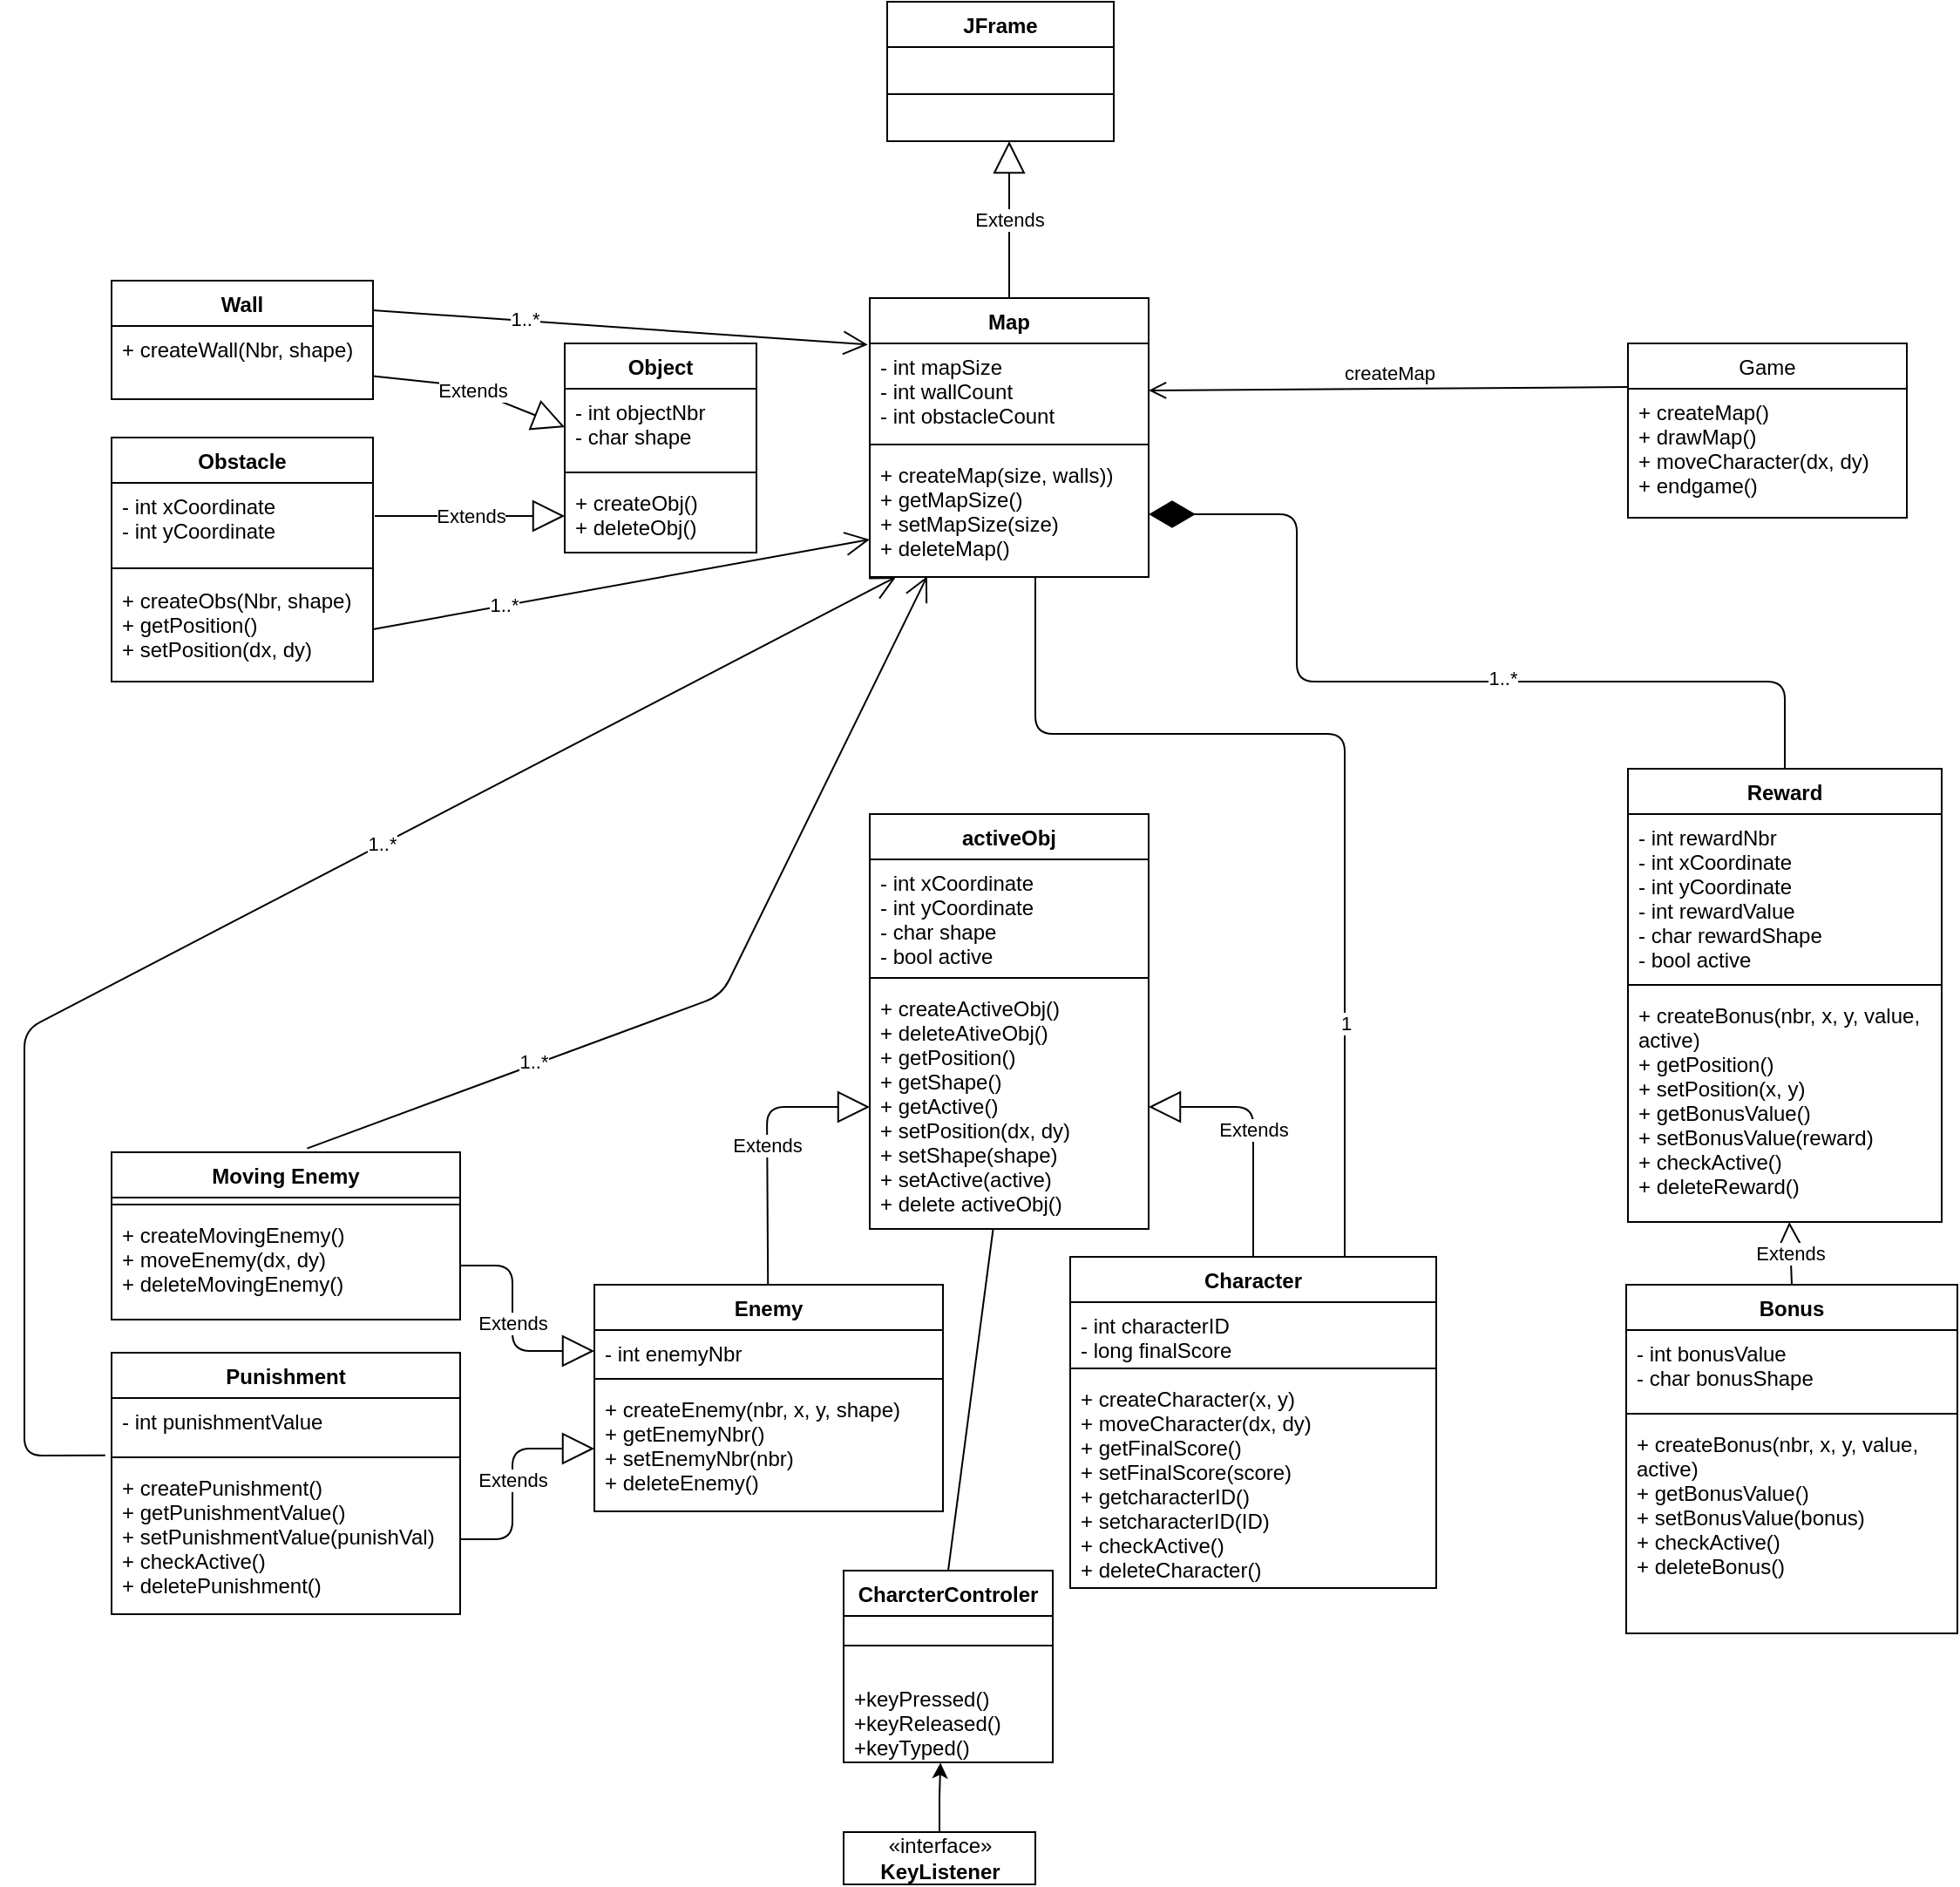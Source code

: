 <mxfile version="14.1.8" type="device" pages="3"><diagram name="Class Diagram" id="e7e014a7-5840-1c2e-5031-d8a46d1fe8dd"><mxGraphModel dx="2257" dy="1706" grid="1" gridSize="10" guides="1" tooltips="1" connect="1" arrows="1" fold="1" page="1" pageScale="1" pageWidth="1169" pageHeight="826" background="#ffffff" math="0" shadow="0"><root><mxCell id="0"/><mxCell id="1" parent="0"/><mxCell id="x0bmQfRMsFDAu_mOCBjh-41" value="Character" style="swimlane;fontStyle=1;align=center;verticalAlign=top;childLayout=stackLayout;horizontal=1;startSize=26;horizontalStack=0;resizeParent=1;resizeParentMax=0;resizeLast=0;collapsible=1;marginBottom=0;" parent="1" vertex="1"><mxGeometry x="560" y="600" width="210" height="190" as="geometry"/></mxCell><mxCell id="x0bmQfRMsFDAu_mOCBjh-42" value="- int characterID&#10;- long finalScore" style="text;strokeColor=none;fillColor=none;align=left;verticalAlign=top;spacingLeft=4;spacingRight=4;overflow=hidden;rotatable=0;points=[[0,0.5],[1,0.5]];portConstraint=eastwest;" parent="x0bmQfRMsFDAu_mOCBjh-41" vertex="1"><mxGeometry y="26" width="210" height="34" as="geometry"/></mxCell><mxCell id="x0bmQfRMsFDAu_mOCBjh-43" value="" style="line;strokeWidth=1;fillColor=none;align=left;verticalAlign=middle;spacingTop=-1;spacingLeft=3;spacingRight=3;rotatable=0;labelPosition=right;points=[];portConstraint=eastwest;" parent="x0bmQfRMsFDAu_mOCBjh-41" vertex="1"><mxGeometry y="60" width="210" height="8" as="geometry"/></mxCell><mxCell id="x0bmQfRMsFDAu_mOCBjh-44" value="+ createCharacter(x, y)&#10;+ moveCharacter(dx, dy)&#10;+ getFinalScore()&#10;+ setFinalScore(score)&#10;+ getcharacterID()&#10;+ setcharacterID(ID)&#10;+ checkActive()&#10;+ deleteCharacter()&#10;" style="text;strokeColor=none;fillColor=none;align=left;verticalAlign=top;spacingLeft=4;spacingRight=4;overflow=hidden;rotatable=0;points=[[0,0.5],[1,0.5]];portConstraint=eastwest;" parent="x0bmQfRMsFDAu_mOCBjh-41" vertex="1"><mxGeometry y="68" width="210" height="122" as="geometry"/></mxCell><mxCell id="x0bmQfRMsFDAu_mOCBjh-49" value="Map" style="swimlane;fontStyle=1;align=center;verticalAlign=top;childLayout=stackLayout;horizontal=1;startSize=26;horizontalStack=0;resizeParent=1;resizeParentMax=0;resizeLast=0;collapsible=1;marginBottom=0;" parent="1" vertex="1"><mxGeometry x="445" y="50" width="160" height="160" as="geometry"/></mxCell><mxCell id="x0bmQfRMsFDAu_mOCBjh-50" value="- int mapSize&#10;- int wallCount&#10;- int obstacleCount" style="text;strokeColor=none;fillColor=none;align=left;verticalAlign=top;spacingLeft=4;spacingRight=4;overflow=hidden;rotatable=0;points=[[0,0.5],[1,0.5]];portConstraint=eastwest;" parent="x0bmQfRMsFDAu_mOCBjh-49" vertex="1"><mxGeometry y="26" width="160" height="54" as="geometry"/></mxCell><mxCell id="x0bmQfRMsFDAu_mOCBjh-51" value="" style="line;strokeWidth=1;fillColor=none;align=left;verticalAlign=middle;spacingTop=-1;spacingLeft=3;spacingRight=3;rotatable=0;labelPosition=right;points=[];portConstraint=eastwest;" parent="x0bmQfRMsFDAu_mOCBjh-49" vertex="1"><mxGeometry y="80" width="160" height="8" as="geometry"/></mxCell><mxCell id="x0bmQfRMsFDAu_mOCBjh-52" value="+ createMap(size, walls))&#10;+ getMapSize()&#10;+ setMapSize(size)&#10;+ deleteMap()" style="text;strokeColor=none;fillColor=none;align=left;verticalAlign=top;spacingLeft=4;spacingRight=4;overflow=hidden;rotatable=0;points=[[0,0.5],[1,0.5]];portConstraint=eastwest;" parent="x0bmQfRMsFDAu_mOCBjh-49" vertex="1"><mxGeometry y="88" width="160" height="72" as="geometry"/></mxCell><mxCell id="x0bmQfRMsFDAu_mOCBjh-53" value="Enemy" style="swimlane;fontStyle=1;align=center;verticalAlign=top;childLayout=stackLayout;horizontal=1;startSize=26;horizontalStack=0;resizeParent=1;resizeParentMax=0;resizeLast=0;collapsible=1;marginBottom=0;" parent="1" vertex="1"><mxGeometry x="287" y="616" width="200" height="130" as="geometry"/></mxCell><mxCell id="x0bmQfRMsFDAu_mOCBjh-54" value="- int enemyNbr" style="text;strokeColor=none;fillColor=none;align=left;verticalAlign=top;spacingLeft=4;spacingRight=4;overflow=hidden;rotatable=0;points=[[0,0.5],[1,0.5]];portConstraint=eastwest;" parent="x0bmQfRMsFDAu_mOCBjh-53" vertex="1"><mxGeometry y="26" width="200" height="24" as="geometry"/></mxCell><mxCell id="x0bmQfRMsFDAu_mOCBjh-55" value="" style="line;strokeWidth=1;fillColor=none;align=left;verticalAlign=middle;spacingTop=-1;spacingLeft=3;spacingRight=3;rotatable=0;labelPosition=right;points=[];portConstraint=eastwest;" parent="x0bmQfRMsFDAu_mOCBjh-53" vertex="1"><mxGeometry y="50" width="200" height="8" as="geometry"/></mxCell><mxCell id="x0bmQfRMsFDAu_mOCBjh-56" value="+ createEnemy(nbr, x, y, shape)&#10;+ getEnemyNbr()&#10;+ setEnemyNbr(nbr)&#10;+ deleteEnemy()" style="text;strokeColor=none;fillColor=none;align=left;verticalAlign=top;spacingLeft=4;spacingRight=4;overflow=hidden;rotatable=0;points=[[0,0.5],[1,0.5]];portConstraint=eastwest;" parent="x0bmQfRMsFDAu_mOCBjh-53" vertex="1"><mxGeometry y="58" width="200" height="72" as="geometry"/></mxCell><mxCell id="x0bmQfRMsFDAu_mOCBjh-61" value="Bonus" style="swimlane;fontStyle=1;align=center;verticalAlign=top;childLayout=stackLayout;horizontal=1;startSize=26;horizontalStack=0;resizeParent=1;resizeParentMax=0;resizeLast=0;collapsible=1;marginBottom=0;" parent="1" vertex="1"><mxGeometry x="879" y="616" width="190" height="200" as="geometry"/></mxCell><mxCell id="x0bmQfRMsFDAu_mOCBjh-62" value="- int bonusValue&#10;- char bonusShape" style="text;strokeColor=none;fillColor=none;align=left;verticalAlign=top;spacingLeft=4;spacingRight=4;overflow=hidden;rotatable=0;points=[[0,0.5],[1,0.5]];portConstraint=eastwest;" parent="x0bmQfRMsFDAu_mOCBjh-61" vertex="1"><mxGeometry y="26" width="190" height="44" as="geometry"/></mxCell><mxCell id="x0bmQfRMsFDAu_mOCBjh-63" value="" style="line;strokeWidth=1;fillColor=none;align=left;verticalAlign=middle;spacingTop=-1;spacingLeft=3;spacingRight=3;rotatable=0;labelPosition=right;points=[];portConstraint=eastwest;" parent="x0bmQfRMsFDAu_mOCBjh-61" vertex="1"><mxGeometry y="70" width="190" height="8" as="geometry"/></mxCell><mxCell id="x0bmQfRMsFDAu_mOCBjh-64" value="+ createBonus(nbr, x, y, value, &#10;active)&#10;+ getBonusValue()&#10;+ setBonusValue(bonus)&#10;+ checkActive()&#10;+ deleteBonus()" style="text;strokeColor=none;fillColor=none;align=left;verticalAlign=top;spacingLeft=4;spacingRight=4;overflow=hidden;rotatable=0;points=[[0,0.5],[1,0.5]];portConstraint=eastwest;" parent="x0bmQfRMsFDAu_mOCBjh-61" vertex="1"><mxGeometry y="78" width="190" height="122" as="geometry"/></mxCell><mxCell id="x0bmQfRMsFDAu_mOCBjh-66" value="Reward" style="swimlane;fontStyle=1;align=center;verticalAlign=top;childLayout=stackLayout;horizontal=1;startSize=26;horizontalStack=0;resizeParent=1;resizeParentMax=0;resizeLast=0;collapsible=1;marginBottom=0;" parent="1" vertex="1"><mxGeometry x="880" y="320" width="180" height="260" as="geometry"/></mxCell><mxCell id="x0bmQfRMsFDAu_mOCBjh-67" value="- int rewardNbr&#10;- int xCoordinate&#10;- int yCoordinate&#10;- int rewardValue&#10;- char rewardShape&#10;- bool active" style="text;strokeColor=none;fillColor=none;align=left;verticalAlign=top;spacingLeft=4;spacingRight=4;overflow=hidden;rotatable=0;points=[[0,0.5],[1,0.5]];portConstraint=eastwest;" parent="x0bmQfRMsFDAu_mOCBjh-66" vertex="1"><mxGeometry y="26" width="180" height="94" as="geometry"/></mxCell><mxCell id="x0bmQfRMsFDAu_mOCBjh-68" value="" style="line;strokeWidth=1;fillColor=none;align=left;verticalAlign=middle;spacingTop=-1;spacingLeft=3;spacingRight=3;rotatable=0;labelPosition=right;points=[];portConstraint=eastwest;" parent="x0bmQfRMsFDAu_mOCBjh-66" vertex="1"><mxGeometry y="120" width="180" height="8" as="geometry"/></mxCell><mxCell id="x0bmQfRMsFDAu_mOCBjh-69" value="+ createBonus(nbr, x, y, value,&#10;active)&#10;+ getPosition()&#10;+ setPosition(x, y)&#10;+ getBonusValue()&#10;+ setBonusValue(reward)&#10;+ checkActive()&#10;+ deleteReward()" style="text;strokeColor=none;fillColor=none;align=left;verticalAlign=top;spacingLeft=4;spacingRight=4;overflow=hidden;rotatable=0;points=[[0,0.5],[1,0.5]];portConstraint=eastwest;" parent="x0bmQfRMsFDAu_mOCBjh-66" vertex="1"><mxGeometry y="128" width="180" height="132" as="geometry"/></mxCell><mxCell id="RIVVR5Ybn98_v1tKRhae-1" value="Punishment" style="swimlane;fontStyle=1;align=center;verticalAlign=top;childLayout=stackLayout;horizontal=1;startSize=26;horizontalStack=0;resizeParent=1;resizeParentMax=0;resizeLast=0;collapsible=1;marginBottom=0;" parent="1" vertex="1"><mxGeometry x="10" y="655" width="200" height="150" as="geometry"/></mxCell><mxCell id="RIVVR5Ybn98_v1tKRhae-2" value="- int punishmentValue" style="text;strokeColor=none;fillColor=none;align=left;verticalAlign=top;spacingLeft=4;spacingRight=4;overflow=hidden;rotatable=0;points=[[0,0.5],[1,0.5]];portConstraint=eastwest;" parent="RIVVR5Ybn98_v1tKRhae-1" vertex="1"><mxGeometry y="26" width="200" height="30" as="geometry"/></mxCell><mxCell id="RIVVR5Ybn98_v1tKRhae-3" value="" style="line;strokeWidth=1;fillColor=none;align=left;verticalAlign=middle;spacingTop=-1;spacingLeft=3;spacingRight=3;rotatable=0;labelPosition=right;points=[];portConstraint=eastwest;" parent="RIVVR5Ybn98_v1tKRhae-1" vertex="1"><mxGeometry y="56" width="200" height="8" as="geometry"/></mxCell><mxCell id="RIVVR5Ybn98_v1tKRhae-4" value="+ createPunishment()&#10;+ getPunishmentValue()&#10;+ setPunishmentValue(punishVal)&#10;+ checkActive()&#10;+ deletePunishment()" style="text;strokeColor=none;fillColor=none;align=left;verticalAlign=top;spacingLeft=4;spacingRight=4;overflow=hidden;rotatable=0;points=[[0,0.5],[1,0.5]];portConstraint=eastwest;" parent="RIVVR5Ybn98_v1tKRhae-1" vertex="1"><mxGeometry y="64" width="200" height="86" as="geometry"/></mxCell><mxCell id="RIVVR5Ybn98_v1tKRhae-5" value="Wall" style="swimlane;fontStyle=1;align=center;verticalAlign=top;childLayout=stackLayout;horizontal=1;startSize=26;horizontalStack=0;resizeParent=1;resizeParentMax=0;resizeLast=0;collapsible=1;marginBottom=0;" parent="1" vertex="1"><mxGeometry x="10" y="40" width="150" height="68" as="geometry"/></mxCell><mxCell id="RIVVR5Ybn98_v1tKRhae-8" value="+ createWall(Nbr, shape)" style="text;strokeColor=none;fillColor=none;align=left;verticalAlign=top;spacingLeft=4;spacingRight=4;overflow=hidden;rotatable=0;points=[[0,0.5],[1,0.5]];portConstraint=eastwest;" parent="RIVVR5Ybn98_v1tKRhae-5" vertex="1"><mxGeometry y="26" width="150" height="42" as="geometry"/></mxCell><mxCell id="MtXeWEQCmz22e3HkAg9d-1" value="Obstacle" style="swimlane;fontStyle=1;align=center;verticalAlign=top;childLayout=stackLayout;horizontal=1;startSize=26;horizontalStack=0;resizeParent=1;resizeParentMax=0;resizeLast=0;collapsible=1;marginBottom=0;" parent="1" vertex="1"><mxGeometry x="10" y="130" width="150" height="140" as="geometry"/></mxCell><mxCell id="MtXeWEQCmz22e3HkAg9d-2" value="- int xCoordinate&#10;- int yCoordinate" style="text;strokeColor=none;fillColor=none;align=left;verticalAlign=top;spacingLeft=4;spacingRight=4;overflow=hidden;rotatable=0;points=[[0,0.5],[1,0.5]];portConstraint=eastwest;" parent="MtXeWEQCmz22e3HkAg9d-1" vertex="1"><mxGeometry y="26" width="150" height="44" as="geometry"/></mxCell><mxCell id="MtXeWEQCmz22e3HkAg9d-3" value="" style="line;strokeWidth=1;fillColor=none;align=left;verticalAlign=middle;spacingTop=-1;spacingLeft=3;spacingRight=3;rotatable=0;labelPosition=right;points=[];portConstraint=eastwest;" parent="MtXeWEQCmz22e3HkAg9d-1" vertex="1"><mxGeometry y="70" width="150" height="10" as="geometry"/></mxCell><mxCell id="MtXeWEQCmz22e3HkAg9d-4" value="+ createObs(Nbr, shape)&#10;+ getPosition()&#10;+ setPosition(dx, dy)&#10;" style="text;strokeColor=none;fillColor=none;align=left;verticalAlign=top;spacingLeft=4;spacingRight=4;overflow=hidden;rotatable=0;points=[[0,0.5],[1,0.5]];portConstraint=eastwest;" parent="MtXeWEQCmz22e3HkAg9d-1" vertex="1"><mxGeometry y="80" width="150" height="60" as="geometry"/></mxCell><mxCell id="scD0vBdgIzARHNGNuk6c-1" value="Moving Enemy" style="swimlane;fontStyle=1;align=center;verticalAlign=top;childLayout=stackLayout;horizontal=1;startSize=26;horizontalStack=0;resizeParent=1;resizeParentMax=0;resizeLast=0;collapsible=1;marginBottom=0;" parent="1" vertex="1"><mxGeometry x="10" y="540" width="200" height="96" as="geometry"/></mxCell><mxCell id="scD0vBdgIzARHNGNuk6c-3" value="" style="line;strokeWidth=1;fillColor=none;align=left;verticalAlign=middle;spacingTop=-1;spacingLeft=3;spacingRight=3;rotatable=0;labelPosition=right;points=[];portConstraint=eastwest;" parent="scD0vBdgIzARHNGNuk6c-1" vertex="1"><mxGeometry y="26" width="200" height="8" as="geometry"/></mxCell><mxCell id="scD0vBdgIzARHNGNuk6c-4" value="+ createMovingEnemy()&#10;+ moveEnemy(dx, dy)&#10;+ deleteMovingEnemy()" style="text;strokeColor=none;fillColor=none;align=left;verticalAlign=top;spacingLeft=4;spacingRight=4;overflow=hidden;rotatable=0;points=[[0,0.5],[1,0.5]];portConstraint=eastwest;" parent="scD0vBdgIzARHNGNuk6c-1" vertex="1"><mxGeometry y="34" width="200" height="62" as="geometry"/></mxCell><mxCell id="scD0vBdgIzARHNGNuk6c-6" value="Extends" style="endArrow=block;endSize=16;endFill=0;html=1;exitX=1;exitY=0.5;exitDx=0;exitDy=0;entryX=0;entryY=0.5;entryDx=0;entryDy=0;" parent="1" source="RIVVR5Ybn98_v1tKRhae-4" target="x0bmQfRMsFDAu_mOCBjh-56" edge="1"><mxGeometry width="160" relative="1" as="geometry"><mxPoint x="490" y="565" as="sourcePoint"/><mxPoint x="650" y="565" as="targetPoint"/><Array as="points"><mxPoint x="240" y="762"/><mxPoint x="240" y="710"/></Array></mxGeometry></mxCell><mxCell id="scD0vBdgIzARHNGNuk6c-7" value="Extends" style="endArrow=block;endSize=16;endFill=0;html=1;exitX=1;exitY=0.5;exitDx=0;exitDy=0;entryX=0;entryY=0.5;entryDx=0;entryDy=0;" parent="1" source="scD0vBdgIzARHNGNuk6c-4" target="x0bmQfRMsFDAu_mOCBjh-54" edge="1"><mxGeometry width="160" relative="1" as="geometry"><mxPoint x="210" y="488" as="sourcePoint"/><mxPoint x="410" y="365.0" as="targetPoint"/><Array as="points"><mxPoint x="240" y="605"/><mxPoint x="240" y="654"/></Array></mxGeometry></mxCell><mxCell id="scD0vBdgIzARHNGNuk6c-11" value="Extends" style="endArrow=block;endSize=16;endFill=0;html=1;exitX=0.5;exitY=0;exitDx=0;exitDy=0;" parent="1" source="x0bmQfRMsFDAu_mOCBjh-61" target="x0bmQfRMsFDAu_mOCBjh-69" edge="1"><mxGeometry width="160" relative="1" as="geometry"><mxPoint x="490" y="630" as="sourcePoint"/><mxPoint x="650" y="630" as="targetPoint"/></mxGeometry></mxCell><mxCell id="scD0vBdgIzARHNGNuk6c-18" value="" style="endArrow=diamondThin;endFill=1;endSize=24;html=1;exitX=0.5;exitY=0;exitDx=0;exitDy=0;entryX=1;entryY=0.5;entryDx=0;entryDy=0;" parent="1" source="x0bmQfRMsFDAu_mOCBjh-66" target="x0bmQfRMsFDAu_mOCBjh-52" edge="1"><mxGeometry width="160" relative="1" as="geometry"><mxPoint x="330" y="490" as="sourcePoint"/><mxPoint x="330" y="220" as="targetPoint"/><Array as="points"><mxPoint x="970" y="270"/><mxPoint x="690" y="270"/><mxPoint x="690" y="174"/></Array></mxGeometry></mxCell><mxCell id="oaRdijwVBmq-z1m-6wFn-3" value="1..*" style="edgeLabel;html=1;align=center;verticalAlign=middle;resizable=0;points=[];" parent="scD0vBdgIzARHNGNuk6c-18" vertex="1" connectable="0"><mxGeometry x="-0.171" y="-2" relative="1" as="geometry"><mxPoint as="offset"/></mxGeometry></mxCell><mxCell id="scD0vBdgIzARHNGNuk6c-25" value="Game" style="swimlane;fontStyle=0;childLayout=stackLayout;horizontal=1;startSize=26;fillColor=none;horizontalStack=0;resizeParent=1;resizeParentMax=0;resizeLast=0;collapsible=1;marginBottom=0;" parent="1" vertex="1"><mxGeometry x="880" y="76" width="160" height="100" as="geometry"/></mxCell><mxCell id="scD0vBdgIzARHNGNuk6c-26" value="+ createMap()&#10;+ drawMap()&#10;+ moveCharacter(dx, dy)&#10;+ endgame()" style="text;strokeColor=none;fillColor=none;align=left;verticalAlign=top;spacingLeft=4;spacingRight=4;overflow=hidden;rotatable=0;points=[[0,0.5],[1,0.5]];portConstraint=eastwest;" parent="scD0vBdgIzARHNGNuk6c-25" vertex="1"><mxGeometry y="26" width="160" height="74" as="geometry"/></mxCell><mxCell id="3zL8nobzFx9zVrFEnt8c-2" value="createMap" style="html=1;verticalAlign=bottom;endArrow=open;endSize=8;entryX=1;entryY=0.5;entryDx=0;entryDy=0;exitX=0;exitY=0.25;exitDx=0;exitDy=0;" parent="1" source="scD0vBdgIzARHNGNuk6c-25" target="x0bmQfRMsFDAu_mOCBjh-50" edge="1"><mxGeometry relative="1" as="geometry"><mxPoint x="530" y="310" as="sourcePoint"/><mxPoint x="450" y="310" as="targetPoint"/></mxGeometry></mxCell><mxCell id="uAevMPuKme8kmIr7tywy-2" value="Object" style="swimlane;fontStyle=1;align=center;verticalAlign=top;childLayout=stackLayout;horizontal=1;startSize=26;horizontalStack=0;resizeParent=1;resizeParentMax=0;resizeLast=0;collapsible=1;marginBottom=0;" parent="1" vertex="1"><mxGeometry x="270" y="76" width="110" height="120" as="geometry"/></mxCell><mxCell id="uAevMPuKme8kmIr7tywy-3" value="- int objectNbr&#10;- char shape" style="text;strokeColor=none;fillColor=none;align=left;verticalAlign=top;spacingLeft=4;spacingRight=4;overflow=hidden;rotatable=0;points=[[0,0.5],[1,0.5]];portConstraint=eastwest;" parent="uAevMPuKme8kmIr7tywy-2" vertex="1"><mxGeometry y="26" width="110" height="44" as="geometry"/></mxCell><mxCell id="uAevMPuKme8kmIr7tywy-4" value="" style="line;strokeWidth=1;fillColor=none;align=left;verticalAlign=middle;spacingTop=-1;spacingLeft=3;spacingRight=3;rotatable=0;labelPosition=right;points=[];portConstraint=eastwest;" parent="uAevMPuKme8kmIr7tywy-2" vertex="1"><mxGeometry y="70" width="110" height="8" as="geometry"/></mxCell><mxCell id="uAevMPuKme8kmIr7tywy-5" value="+ createObj()&#10;+ deleteObj()" style="text;strokeColor=none;fillColor=none;align=left;verticalAlign=top;spacingLeft=4;spacingRight=4;overflow=hidden;rotatable=0;points=[[0,0.5],[1,0.5]];portConstraint=eastwest;" parent="uAevMPuKme8kmIr7tywy-2" vertex="1"><mxGeometry y="78" width="110" height="42" as="geometry"/></mxCell><mxCell id="uAevMPuKme8kmIr7tywy-8" value="activeObj" style="swimlane;fontStyle=1;align=center;verticalAlign=top;childLayout=stackLayout;horizontal=1;startSize=26;horizontalStack=0;resizeParent=1;resizeParentMax=0;resizeLast=0;collapsible=1;marginBottom=0;" parent="1" vertex="1"><mxGeometry x="445" y="346" width="160" height="238" as="geometry"/></mxCell><mxCell id="uAevMPuKme8kmIr7tywy-9" value="- int xCoordinate&#10;- int yCoordinate&#10;- char shape&#10;- bool active" style="text;strokeColor=none;fillColor=none;align=left;verticalAlign=top;spacingLeft=4;spacingRight=4;overflow=hidden;rotatable=0;points=[[0,0.5],[1,0.5]];portConstraint=eastwest;" parent="uAevMPuKme8kmIr7tywy-8" vertex="1"><mxGeometry y="26" width="160" height="64" as="geometry"/></mxCell><mxCell id="uAevMPuKme8kmIr7tywy-10" value="" style="line;strokeWidth=1;fillColor=none;align=left;verticalAlign=middle;spacingTop=-1;spacingLeft=3;spacingRight=3;rotatable=0;labelPosition=right;points=[];portConstraint=eastwest;" parent="uAevMPuKme8kmIr7tywy-8" vertex="1"><mxGeometry y="90" width="160" height="8" as="geometry"/></mxCell><mxCell id="uAevMPuKme8kmIr7tywy-11" value="+ createActiveObj()&#10;+ deleteAtiveObj()&#10;+ getPosition()&#10;+ getShape()&#10;+ getActive()&#10;+ setPosition(dx, dy)&#10;+ setShape(shape)&#10;+ setActive(active)&#10;+ delete activeObj()" style="text;strokeColor=none;fillColor=none;align=left;verticalAlign=top;spacingLeft=4;spacingRight=4;overflow=hidden;rotatable=0;points=[[0,0.5],[1,0.5]];portConstraint=eastwest;" parent="uAevMPuKme8kmIr7tywy-8" vertex="1"><mxGeometry y="98" width="160" height="140" as="geometry"/></mxCell><mxCell id="uAevMPuKme8kmIr7tywy-13" value="Extends" style="endArrow=block;endSize=16;endFill=0;html=1;entryX=0;entryY=0.5;entryDx=0;entryDy=0;" parent="1" source="RIVVR5Ybn98_v1tKRhae-8" target="uAevMPuKme8kmIr7tywy-3" edge="1"><mxGeometry width="160" relative="1" as="geometry"><mxPoint x="190" y="20.0" as="sourcePoint"/><mxPoint x="270" y="100.0" as="targetPoint"/><Array as="points"><mxPoint x="210" y="100"/></Array></mxGeometry></mxCell><mxCell id="uAevMPuKme8kmIr7tywy-14" value="Extends" style="endArrow=block;endSize=16;endFill=0;html=1;entryX=0;entryY=0.5;entryDx=0;entryDy=0;" parent="1" target="uAevMPuKme8kmIr7tywy-5" edge="1"><mxGeometry width="160" relative="1" as="geometry"><mxPoint x="161" y="175" as="sourcePoint"/><mxPoint x="270" y="128" as="targetPoint"/><Array as="points"><mxPoint x="190" y="175"/><mxPoint x="230" y="175"/></Array></mxGeometry></mxCell><mxCell id="uAevMPuKme8kmIr7tywy-15" value="Extends" style="endArrow=block;endSize=16;endFill=0;html=1;entryX=0;entryY=0.5;entryDx=0;entryDy=0;" parent="1" source="x0bmQfRMsFDAu_mOCBjh-53" target="uAevMPuKme8kmIr7tywy-11" edge="1"><mxGeometry width="160" relative="1" as="geometry"><mxPoint x="360" y="631" as="sourcePoint"/><mxPoint x="410" y="543.0" as="targetPoint"/><Array as="points"><mxPoint x="386" y="514"/></Array></mxGeometry></mxCell><mxCell id="uAevMPuKme8kmIr7tywy-17" value="Extends" style="endArrow=block;endSize=16;endFill=0;html=1;entryX=1;entryY=0.5;entryDx=0;entryDy=0;exitX=0.5;exitY=0;exitDx=0;exitDy=0;" parent="1" source="x0bmQfRMsFDAu_mOCBjh-41" target="uAevMPuKme8kmIr7tywy-11" edge="1"><mxGeometry width="160" relative="1" as="geometry"><mxPoint x="730.641" y="596" as="sourcePoint"/><mxPoint x="789" y="480" as="targetPoint"/><Array as="points"><mxPoint x="665" y="514"/></Array></mxGeometry></mxCell><mxCell id="uAevMPuKme8kmIr7tywy-18" value="" style="endArrow=none;html=1;edgeStyle=orthogonalEdgeStyle;entryX=0.75;entryY=0;entryDx=0;entryDy=0;" parent="1" source="x0bmQfRMsFDAu_mOCBjh-52" target="x0bmQfRMsFDAu_mOCBjh-41" edge="1"><mxGeometry relative="1" as="geometry"><mxPoint x="620" y="290" as="sourcePoint"/><mxPoint x="810" y="360" as="targetPoint"/><Array as="points"><mxPoint x="540" y="300"/><mxPoint x="717" y="300"/></Array></mxGeometry></mxCell><mxCell id="oaRdijwVBmq-z1m-6wFn-2" value="1" style="edgeLabel;html=1;align=center;verticalAlign=middle;resizable=0;points=[];" parent="uAevMPuKme8kmIr7tywy-18" vertex="1" connectable="0"><mxGeometry x="0.528" relative="1" as="geometry"><mxPoint as="offset"/></mxGeometry></mxCell><mxCell id="oaRdijwVBmq-z1m-6wFn-7" value="" style="endArrow=open;endFill=1;endSize=12;html=1;entryX=-0.007;entryY=0.013;entryDx=0;entryDy=0;entryPerimeter=0;exitX=1;exitY=0.25;exitDx=0;exitDy=0;" parent="1" target="x0bmQfRMsFDAu_mOCBjh-50" edge="1" source="RIVVR5Ybn98_v1tKRhae-5"><mxGeometry width="160" relative="1" as="geometry"><mxPoint x="160" y="44.66" as="sourcePoint"/><mxPoint x="320" y="44.66" as="targetPoint"/></mxGeometry></mxCell><mxCell id="oaRdijwVBmq-z1m-6wFn-9" value="1..*" style="edgeLabel;html=1;align=center;verticalAlign=middle;resizable=0;points=[];" parent="oaRdijwVBmq-z1m-6wFn-7" vertex="1" connectable="0"><mxGeometry x="-0.389" y="1" relative="1" as="geometry"><mxPoint as="offset"/></mxGeometry></mxCell><mxCell id="oaRdijwVBmq-z1m-6wFn-8" value="" style="endArrow=open;endFill=1;endSize=12;html=1;exitX=1;exitY=0.5;exitDx=0;exitDy=0;" parent="1" target="x0bmQfRMsFDAu_mOCBjh-52" edge="1" source="MtXeWEQCmz22e3HkAg9d-4"><mxGeometry width="160" relative="1" as="geometry"><mxPoint x="160" y="270" as="sourcePoint"/><mxPoint x="320" y="270" as="targetPoint"/></mxGeometry></mxCell><mxCell id="oaRdijwVBmq-z1m-6wFn-10" value="1..*" style="edgeLabel;html=1;align=center;verticalAlign=middle;resizable=0;points=[];" parent="oaRdijwVBmq-z1m-6wFn-8" vertex="1" connectable="0"><mxGeometry x="-0.471" y="1" relative="1" as="geometry"><mxPoint as="offset"/></mxGeometry></mxCell><mxCell id="oaRdijwVBmq-z1m-6wFn-11" value="JFrame" style="swimlane;fontStyle=1;align=center;verticalAlign=top;childLayout=stackLayout;horizontal=1;startSize=26;horizontalStack=0;resizeParent=1;resizeParentMax=0;resizeLast=0;collapsible=1;marginBottom=0;" parent="1" vertex="1"><mxGeometry x="455" y="-120" width="130" height="80" as="geometry"/></mxCell><mxCell id="oaRdijwVBmq-z1m-6wFn-13" value="" style="line;strokeWidth=1;fillColor=none;align=left;verticalAlign=middle;spacingTop=-1;spacingLeft=3;spacingRight=3;rotatable=0;labelPosition=right;points=[];portConstraint=eastwest;" parent="oaRdijwVBmq-z1m-6wFn-11" vertex="1"><mxGeometry y="26" width="130" height="54" as="geometry"/></mxCell><mxCell id="oaRdijwVBmq-z1m-6wFn-25" value="Extends" style="endArrow=block;endSize=16;endFill=0;html=1;exitX=0.5;exitY=0;exitDx=0;exitDy=0;" parent="1" source="x0bmQfRMsFDAu_mOCBjh-49" edge="1"><mxGeometry width="160" relative="1" as="geometry"><mxPoint x="700" y="-100" as="sourcePoint"/><mxPoint x="525" y="-40" as="targetPoint"/></mxGeometry></mxCell><mxCell id="oaRdijwVBmq-z1m-6wFn-26" value="" style="endArrow=open;endFill=1;endSize=12;html=1;exitX=0.561;exitY=-0.023;exitDx=0;exitDy=0;exitPerimeter=0;entryX=0.206;entryY=0.994;entryDx=0;entryDy=0;entryPerimeter=0;" parent="1" source="scD0vBdgIzARHNGNuk6c-1" target="x0bmQfRMsFDAu_mOCBjh-52" edge="1"><mxGeometry width="160" relative="1" as="geometry"><mxPoint x="310" y="510" as="sourcePoint"/><mxPoint x="470" y="510" as="targetPoint"/><Array as="points"><mxPoint x="360" y="450"/></Array></mxGeometry></mxCell><mxCell id="oaRdijwVBmq-z1m-6wFn-29" value="1..*" style="edgeLabel;html=1;align=center;verticalAlign=middle;resizable=0;points=[];" parent="oaRdijwVBmq-z1m-6wFn-26" vertex="1" connectable="0"><mxGeometry x="-0.464" y="3" relative="1" as="geometry"><mxPoint y="1" as="offset"/></mxGeometry></mxCell><mxCell id="oaRdijwVBmq-z1m-6wFn-27" value="" style="endArrow=open;endFill=1;endSize=12;html=1;exitX=-0.018;exitY=1.094;exitDx=0;exitDy=0;exitPerimeter=0;entryX=0.094;entryY=1;entryDx=0;entryDy=0;entryPerimeter=0;" parent="1" source="RIVVR5Ybn98_v1tKRhae-2" target="x0bmQfRMsFDAu_mOCBjh-52" edge="1"><mxGeometry width="160" relative="1" as="geometry"><mxPoint x="-130" y="700" as="sourcePoint"/><mxPoint x="160" y="340" as="targetPoint"/><Array as="points"><mxPoint x="-40" y="714"/><mxPoint x="-40" y="470"/></Array></mxGeometry></mxCell><mxCell id="oaRdijwVBmq-z1m-6wFn-28" value="1..*" style="edgeLabel;html=1;align=center;verticalAlign=middle;resizable=0;points=[];" parent="oaRdijwVBmq-z1m-6wFn-27" vertex="1" connectable="0"><mxGeometry x="0.221" y="1" relative="1" as="geometry"><mxPoint as="offset"/></mxGeometry></mxCell><mxCell id="hGmHYc_oYrWeQqVTKFVf-1" style="edgeStyle=orthogonalEdgeStyle;rounded=0;orthogonalLoop=1;jettySize=auto;html=1;entryX=0.463;entryY=1.004;entryDx=0;entryDy=0;entryPerimeter=0;" parent="1" source="oaRdijwVBmq-z1m-6wFn-30" target="oaRdijwVBmq-z1m-6wFn-40" edge="1"><mxGeometry relative="1" as="geometry"/></mxCell><mxCell id="oaRdijwVBmq-z1m-6wFn-30" value="«interface»&lt;br&gt;&lt;b&gt;KeyListener&lt;/b&gt;" style="html=1;" parent="1" vertex="1"><mxGeometry x="430" y="930" width="110" height="30" as="geometry"/></mxCell><mxCell id="oaRdijwVBmq-z1m-6wFn-36" value="&lt;br&gt;" style="text;html=1;align=center;verticalAlign=middle;resizable=0;points=[];autosize=1;" parent="1" vertex="1"><mxGeometry x="500" y="920" width="20" height="20" as="geometry"/></mxCell><mxCell id="oaRdijwVBmq-z1m-6wFn-37" value="CharcterControler" style="swimlane;fontStyle=1;align=center;verticalAlign=top;childLayout=stackLayout;horizontal=1;startSize=26;horizontalStack=0;resizeParent=1;resizeParentMax=0;resizeLast=0;collapsible=1;marginBottom=0;" parent="1" vertex="1"><mxGeometry x="430" y="780" width="120" height="110" as="geometry"><mxRectangle x="465" y="800" width="140" height="26" as="alternateBounds"/></mxGeometry></mxCell><mxCell id="oaRdijwVBmq-z1m-6wFn-39" value="" style="line;strokeWidth=1;fillColor=none;align=left;verticalAlign=middle;spacingTop=-1;spacingLeft=3;spacingRight=3;rotatable=0;labelPosition=right;points=[];portConstraint=eastwest;" parent="oaRdijwVBmq-z1m-6wFn-37" vertex="1"><mxGeometry y="26" width="120" height="34" as="geometry"/></mxCell><mxCell id="oaRdijwVBmq-z1m-6wFn-40" value="+keyPressed()&#10;+keyReleased()&#10;+keyTyped()&#10;" style="text;strokeColor=none;fillColor=none;align=left;verticalAlign=top;spacingLeft=4;spacingRight=4;overflow=hidden;rotatable=0;points=[[0,0.5],[1,0.5]];portConstraint=eastwest;" parent="oaRdijwVBmq-z1m-6wFn-37" vertex="1"><mxGeometry y="60" width="120" height="50" as="geometry"/></mxCell><mxCell id="oaRdijwVBmq-z1m-6wFn-42" value="" style="endArrow=none;html=1;exitX=0.5;exitY=0;exitDx=0;exitDy=0;" parent="1" source="oaRdijwVBmq-z1m-6wFn-37" target="uAevMPuKme8kmIr7tywy-11" edge="1"><mxGeometry width="50" height="50" relative="1" as="geometry"><mxPoint x="490" y="620" as="sourcePoint"/><mxPoint x="540" y="570" as="targetPoint"/></mxGeometry></mxCell></root></mxGraphModel></diagram><diagram id="ML4aj7rDJoTWtJMAUBJO" name="State Diagram"><mxGraphModel dx="1024" dy="592" grid="1" gridSize="10" guides="1" tooltips="1" connect="1" arrows="1" fold="1" page="1" pageScale="1" pageWidth="850" pageHeight="1100" math="0" shadow="0"><root><mxCell id="zc-nrAEhuRI09q31vqky-0"/><mxCell id="zc-nrAEhuRI09q31vqky-1" parent="zc-nrAEhuRI09q31vqky-0"/><mxCell id="KcydGjuc9Xkd6YpR7TTv-0" value="Menu Screen" style="html=1;" parent="zc-nrAEhuRI09q31vqky-1" vertex="1"><mxGeometry x="400" y="320" width="110" height="50" as="geometry"/></mxCell><mxCell id="KcydGjuc9Xkd6YpR7TTv-2" value="Game Screen" style="html=1;" parent="zc-nrAEhuRI09q31vqky-1" vertex="1"><mxGeometry x="400" y="440" width="110" height="50" as="geometry"/></mxCell><mxCell id="KcydGjuc9Xkd6YpR7TTv-3" value="Pause Screen" style="html=1;" parent="zc-nrAEhuRI09q31vqky-1" vertex="1"><mxGeometry x="560" y="440" width="110" height="50" as="geometry"/></mxCell><mxCell id="KcydGjuc9Xkd6YpR7TTv-7" value="" style="endArrow=classic;html=1;entryX=0;entryY=0.25;entryDx=0;entryDy=0;exitX=1;exitY=0.25;exitDx=0;exitDy=0;" parent="zc-nrAEhuRI09q31vqky-1" source="KcydGjuc9Xkd6YpR7TTv-2" target="KcydGjuc9Xkd6YpR7TTv-3" edge="1"><mxGeometry width="50" height="50" relative="1" as="geometry"><mxPoint x="430" y="510" as="sourcePoint"/><mxPoint x="480" y="460" as="targetPoint"/></mxGeometry></mxCell><mxCell id="KcydGjuc9Xkd6YpR7TTv-8" value="" style="endArrow=classic;html=1;exitX=0.5;exitY=1;exitDx=0;exitDy=0;entryX=0.5;entryY=0;entryDx=0;entryDy=0;" parent="zc-nrAEhuRI09q31vqky-1" source="KcydGjuc9Xkd6YpR7TTv-0" target="KcydGjuc9Xkd6YpR7TTv-2" edge="1"><mxGeometry width="50" height="50" relative="1" as="geometry"><mxPoint x="430" y="510" as="sourcePoint"/><mxPoint x="480" y="460" as="targetPoint"/></mxGeometry></mxCell><mxCell id="KcydGjuc9Xkd6YpR7TTv-10" value="Game Over Waiting&lt;br&gt;Screen" style="html=1;" parent="zc-nrAEhuRI09q31vqky-1" vertex="1"><mxGeometry x="400" y="560" width="110" height="50" as="geometry"/></mxCell><mxCell id="KcydGjuc9Xkd6YpR7TTv-11" value="Win Waiting Screen" style="html=1;" parent="zc-nrAEhuRI09q31vqky-1" vertex="1"><mxGeometry x="240" y="440" width="110" height="50" as="geometry"/></mxCell><mxCell id="KcydGjuc9Xkd6YpR7TTv-17" value="" style="endArrow=classic;html=1;exitX=0.25;exitY=0;exitDx=0;exitDy=0;entryX=0.25;entryY=1;entryDx=0;entryDy=0;" parent="zc-nrAEhuRI09q31vqky-1" source="KcydGjuc9Xkd6YpR7TTv-10" target="KcydGjuc9Xkd6YpR7TTv-2" edge="1"><mxGeometry width="50" height="50" relative="1" as="geometry"><mxPoint x="430" y="510" as="sourcePoint"/><mxPoint x="480" y="460" as="targetPoint"/></mxGeometry></mxCell><mxCell id="KcydGjuc9Xkd6YpR7TTv-20" value="" style="endArrow=classic;html=1;entryX=1;entryY=0.25;entryDx=0;entryDy=0;exitX=0;exitY=0.25;exitDx=0;exitDy=0;" parent="zc-nrAEhuRI09q31vqky-1" source="KcydGjuc9Xkd6YpR7TTv-2" target="KcydGjuc9Xkd6YpR7TTv-11" edge="1"><mxGeometry width="50" height="50" relative="1" as="geometry"><mxPoint x="520" y="475" as="sourcePoint"/><mxPoint x="570" y="475" as="targetPoint"/></mxGeometry></mxCell><mxCell id="KcydGjuc9Xkd6YpR7TTv-21" value="" style="endArrow=classic;html=1;exitX=0.5;exitY=0;exitDx=0;exitDy=0;entryX=0;entryY=0.75;entryDx=0;entryDy=0;" parent="zc-nrAEhuRI09q31vqky-1" source="KcydGjuc9Xkd6YpR7TTv-11" target="KcydGjuc9Xkd6YpR7TTv-0" edge="1"><mxGeometry width="50" height="50" relative="1" as="geometry"><mxPoint x="430" y="510" as="sourcePoint"/><mxPoint x="480" y="460" as="targetPoint"/><Array as="points"><mxPoint x="295" y="358"/></Array></mxGeometry></mxCell><mxCell id="KcydGjuc9Xkd6YpR7TTv-22" value="" style="endArrow=classic;html=1;exitX=0.5;exitY=0;exitDx=0;exitDy=0;entryX=1;entryY=0.75;entryDx=0;entryDy=0;" parent="zc-nrAEhuRI09q31vqky-1" source="KcydGjuc9Xkd6YpR7TTv-3" target="KcydGjuc9Xkd6YpR7TTv-0" edge="1"><mxGeometry width="50" height="50" relative="1" as="geometry"><mxPoint x="430" y="510" as="sourcePoint"/><mxPoint x="480" y="460" as="targetPoint"/><Array as="points"><mxPoint x="615" y="358"/></Array></mxGeometry></mxCell><mxCell id="KcydGjuc9Xkd6YpR7TTv-24" value="" style="endArrow=classic;html=1;entryX=0;entryY=0.75;entryDx=0;entryDy=0;exitX=1;exitY=0.75;exitDx=0;exitDy=0;" parent="zc-nrAEhuRI09q31vqky-1" source="KcydGjuc9Xkd6YpR7TTv-11" target="KcydGjuc9Xkd6YpR7TTv-2" edge="1"><mxGeometry width="50" height="50" relative="1" as="geometry"><mxPoint x="410" y="510" as="sourcePoint"/><mxPoint x="360" y="510" as="targetPoint"/></mxGeometry></mxCell><mxCell id="KcydGjuc9Xkd6YpR7TTv-25" value="" style="endArrow=classic;html=1;exitX=1;exitY=0.5;exitDx=0;exitDy=0;entryX=1;entryY=0.25;entryDx=0;entryDy=0;" parent="zc-nrAEhuRI09q31vqky-1" source="KcydGjuc9Xkd6YpR7TTv-10" target="KcydGjuc9Xkd6YpR7TTv-0" edge="1"><mxGeometry width="50" height="50" relative="1" as="geometry"><mxPoint x="430" y="510" as="sourcePoint"/><mxPoint x="480" y="460" as="targetPoint"/><Array as="points"><mxPoint x="720" y="585"/><mxPoint x="720" y="333"/></Array></mxGeometry></mxCell><mxCell id="KcydGjuc9Xkd6YpR7TTv-27" value="" style="endArrow=classic;html=1;exitX=0.75;exitY=1;exitDx=0;exitDy=0;entryX=0.75;entryY=0;entryDx=0;entryDy=0;" parent="zc-nrAEhuRI09q31vqky-1" source="KcydGjuc9Xkd6YpR7TTv-2" target="KcydGjuc9Xkd6YpR7TTv-10" edge="1"><mxGeometry width="50" height="50" relative="1" as="geometry"><mxPoint x="465" y="500" as="sourcePoint"/><mxPoint x="465" y="570" as="targetPoint"/></mxGeometry></mxCell><mxCell id="KcydGjuc9Xkd6YpR7TTv-33" value="" style="endArrow=classic;html=1;entryX=1;entryY=0.75;entryDx=0;entryDy=0;exitX=0;exitY=0.75;exitDx=0;exitDy=0;" parent="zc-nrAEhuRI09q31vqky-1" source="KcydGjuc9Xkd6YpR7TTv-3" target="KcydGjuc9Xkd6YpR7TTv-2" edge="1"><mxGeometry width="50" height="50" relative="1" as="geometry"><mxPoint x="520" y="475" as="sourcePoint"/><mxPoint x="570" y="475" as="targetPoint"/></mxGeometry></mxCell><mxCell id="KcydGjuc9Xkd6YpR7TTv-36" value="" style="endArrow=classic;html=1;entryX=1;entryY=0.5;entryDx=0;entryDy=0;exitX=0;exitY=0.25;exitDx=0;exitDy=0;" parent="zc-nrAEhuRI09q31vqky-1" source="KcydGjuc9Xkd6YpR7TTv-0" target="dedwPi8mJyGZ-p1ZYKGC-0" edge="1"><mxGeometry width="50" height="50" relative="1" as="geometry"><mxPoint x="360" y="487.5" as="sourcePoint"/><mxPoint x="240" y="332.5" as="targetPoint"/></mxGeometry></mxCell><mxCell id="dedwPi8mJyGZ-p1ZYKGC-0" value="" style="ellipse;html=1;shape=endState;fillColor=#000000;strokeColor=#ff0000;" parent="zc-nrAEhuRI09q31vqky-1" vertex="1"><mxGeometry x="190" y="318" width="30" height="30" as="geometry"/></mxCell><mxCell id="dedwPi8mJyGZ-p1ZYKGC-1" value="End" style="text;align=center;fontStyle=1;verticalAlign=middle;spacingLeft=3;spacingRight=3;strokeColor=none;rotatable=0;points=[[0,0.5],[1,0.5]];portConstraint=eastwest;" parent="zc-nrAEhuRI09q31vqky-1" vertex="1"><mxGeometry x="250" y="310" width="80" height="26" as="geometry"/></mxCell><mxCell id="1mXxhJrNTgD12wtWdUE1-0" value="" style="ellipse;html=1;shape=startState;fillColor=#000000;strokeColor=#ff0000;dashed=1;" parent="zc-nrAEhuRI09q31vqky-1" vertex="1"><mxGeometry x="440" y="230" width="30" height="30" as="geometry"/></mxCell><mxCell id="1mXxhJrNTgD12wtWdUE1-1" value="" style="edgeStyle=orthogonalEdgeStyle;html=1;verticalAlign=bottom;endArrow=open;endSize=8;entryX=0.5;entryY=0;entryDx=0;entryDy=0;" parent="zc-nrAEhuRI09q31vqky-1" source="1mXxhJrNTgD12wtWdUE1-0" target="KcydGjuc9Xkd6YpR7TTv-0" edge="1"><mxGeometry relative="1" as="geometry"><mxPoint x="275" y="620" as="targetPoint"/></mxGeometry></mxCell><mxCell id="1mXxhJrNTgD12wtWdUE1-2" value="Start" style="text;align=center;fontStyle=1;verticalAlign=middle;spacingLeft=3;spacingRight=3;strokeColor=none;rotatable=0;points=[[0,0.5],[1,0.5]];portConstraint=eastwest;" parent="zc-nrAEhuRI09q31vqky-1" vertex="1"><mxGeometry x="430" y="260" width="80" height="26" as="geometry"/></mxCell><mxCell id="s03QmKHdbFqV-sdg3Jdm-0" value="begin" style="text;align=center;fontStyle=1;verticalAlign=middle;spacingLeft=3;spacingRight=3;strokeColor=none;rotatable=0;points=[[0,0.5],[1,0.5]];portConstraint=eastwest;" vertex="1" parent="zc-nrAEhuRI09q31vqky-1"><mxGeometry x="390" y="390" width="80" height="26" as="geometry"/></mxCell><mxCell id="s03QmKHdbFqV-sdg3Jdm-2" value="Laurens&lt;br&gt;Markup" style="html=1;" vertex="1" parent="zc-nrAEhuRI09q31vqky-1"><mxGeometry x="520" y="260" width="110" height="50" as="geometry"/></mxCell></root></mxGraphModel></diagram><diagram id="dgnxQLhh8svEvxjnjJhD" name="Sequence Diagram"><mxGraphModel dx="1205" dy="696" grid="1" gridSize="10" guides="1" tooltips="1" connect="1" arrows="1" fold="1" page="1" pageScale="1" pageWidth="850" pageHeight="1100" math="0" shadow="0"><root><mxCell id="69PbTp5-i1uUuvWJ2hNX-0"/><mxCell id="69PbTp5-i1uUuvWJ2hNX-1" parent="69PbTp5-i1uUuvWJ2hNX-0"/><mxCell id="lJdWP1g-EMxhtGGlcjKw-1" value="Character" style="shape=umlLifeline;perimeter=lifelinePerimeter;whiteSpace=wrap;html=1;container=1;collapsible=0;recursiveResize=0;outlineConnect=0;" parent="69PbTp5-i1uUuvWJ2hNX-1" vertex="1"><mxGeometry x="440" y="90" width="100" height="970" as="geometry"/></mxCell><mxCell id="lJdWP1g-EMxhtGGlcjKw-22" value="" style="html=1;points=[];perimeter=orthogonalPerimeter;" parent="lJdWP1g-EMxhtGGlcjKw-1" vertex="1"><mxGeometry x="45" y="70" width="10" height="200" as="geometry"/></mxCell><mxCell id="lJdWP1g-EMxhtGGlcjKw-2" value="Reward/Bonus" style="shape=umlLifeline;perimeter=lifelinePerimeter;whiteSpace=wrap;html=1;container=1;collapsible=0;recursiveResize=0;outlineConnect=0;" parent="69PbTp5-i1uUuvWJ2hNX-1" vertex="1"><mxGeometry x="580" y="90" width="100" height="970" as="geometry"/></mxCell><mxCell id="lJdWP1g-EMxhtGGlcjKw-19" value="" style="html=1;points=[];perimeter=orthogonalPerimeter;" parent="lJdWP1g-EMxhtGGlcjKw-2" vertex="1"><mxGeometry x="45" y="70" width="10" height="200" as="geometry"/></mxCell><mxCell id="lJdWP1g-EMxhtGGlcjKw-3" value="Player" style="shape=umlActor;verticalLabelPosition=bottom;verticalAlign=top;html=1;" parent="69PbTp5-i1uUuvWJ2hNX-1" vertex="1"><mxGeometry x="60" y="20" width="30" height="60" as="geometry"/></mxCell><mxCell id="lJdWP1g-EMxhtGGlcjKw-4" value="" style="html=1;points=[];perimeter=orthogonalPerimeter;" parent="69PbTp5-i1uUuvWJ2hNX-1" vertex="1"><mxGeometry x="70" y="110" width="10" height="950" as="geometry"/></mxCell><mxCell id="lJdWP1g-EMxhtGGlcjKw-7" value="Moving Enemy/&lt;br&gt;Punishment" style="shape=umlLifeline;perimeter=lifelinePerimeter;whiteSpace=wrap;html=1;container=1;collapsible=0;recursiveResize=0;outlineConnect=0;" parent="69PbTp5-i1uUuvWJ2hNX-1" vertex="1"><mxGeometry x="720" y="90" width="100" height="970" as="geometry"/></mxCell><mxCell id="lJdWP1g-EMxhtGGlcjKw-20" value="" style="html=1;points=[];perimeter=orthogonalPerimeter;" parent="lJdWP1g-EMxhtGGlcjKw-7" vertex="1"><mxGeometry x="45" y="70" width="10" height="200" as="geometry"/></mxCell><mxCell id="lJdWP1g-EMxhtGGlcjKw-9" value="Game" style="shape=umlLifeline;perimeter=lifelinePerimeter;whiteSpace=wrap;html=1;container=1;collapsible=0;recursiveResize=0;outlineConnect=0;" parent="69PbTp5-i1uUuvWJ2hNX-1" vertex="1"><mxGeometry x="150" y="90" width="100" height="970" as="geometry"/></mxCell><mxCell id="lJdWP1g-EMxhtGGlcjKw-10" value="" style="html=1;points=[];perimeter=orthogonalPerimeter;" parent="lJdWP1g-EMxhtGGlcjKw-9" vertex="1"><mxGeometry x="45" y="50" width="10" height="290" as="geometry"/></mxCell><mxCell id="lJdWP1g-EMxhtGGlcjKw-11" value="login game" style="html=1;verticalAlign=bottom;endArrow=block;" parent="69PbTp5-i1uUuvWJ2hNX-1" edge="1"><mxGeometry width="80" relative="1" as="geometry"><mxPoint x="80" y="142" as="sourcePoint"/><mxPoint x="190" y="142" as="targetPoint"/></mxGeometry></mxCell><mxCell id="lJdWP1g-EMxhtGGlcjKw-14" value="start" style="html=1;verticalAlign=bottom;endArrow=block;" parent="69PbTp5-i1uUuvWJ2hNX-1" edge="1"><mxGeometry width="80" relative="1" as="geometry"><mxPoint x="81" y="184" as="sourcePoint"/><mxPoint x="191" y="184" as="targetPoint"/><Array as="points"><mxPoint x="141" y="184"/></Array></mxGeometry></mxCell><mxCell id="lJdWP1g-EMxhtGGlcjKw-25" value="createCharacter" style="html=1;verticalAlign=bottom;endArrow=block;" parent="69PbTp5-i1uUuvWJ2hNX-1" edge="1"><mxGeometry x="-0.059" width="80" relative="1" as="geometry"><mxPoint x="359" y="200" as="sourcePoint"/><mxPoint x="491.25" y="200" as="targetPoint"/><Array as="points"/><mxPoint as="offset"/></mxGeometry></mxCell><mxCell id="lJdWP1g-EMxhtGGlcjKw-28" value="Map" style="shape=umlLifeline;perimeter=lifelinePerimeter;whiteSpace=wrap;html=1;container=1;collapsible=0;recursiveResize=0;outlineConnect=0;" parent="69PbTp5-i1uUuvWJ2hNX-1" vertex="1"><mxGeometry x="300" y="90" width="100" height="970" as="geometry"/></mxCell><mxCell id="lJdWP1g-EMxhtGGlcjKw-29" value="" style="html=1;points=[];perimeter=orthogonalPerimeter;" parent="lJdWP1g-EMxhtGGlcjKw-28" vertex="1"><mxGeometry x="45" y="70" width="10" height="200" as="geometry"/></mxCell><mxCell id="lJdWP1g-EMxhtGGlcjKw-30" value="createMap" style="html=1;verticalAlign=bottom;endArrow=block;" parent="69PbTp5-i1uUuvWJ2hNX-1" edge="1"><mxGeometry x="0.059" width="80" relative="1" as="geometry"><mxPoint x="210" y="192" as="sourcePoint"/><mxPoint x="342.25" y="192" as="targetPoint"/><Array as="points"/><mxPoint as="offset"/></mxGeometry></mxCell><mxCell id="lJdWP1g-EMxhtGGlcjKw-31" value="createMovingEnemies" style="html=1;verticalAlign=bottom;endArrow=block;" parent="69PbTp5-i1uUuvWJ2hNX-1" edge="1"><mxGeometry x="0.518" width="80" relative="1" as="geometry"><mxPoint x="354.75" y="245" as="sourcePoint"/><mxPoint x="625.25" y="245" as="targetPoint"/><Array as="points"/><mxPoint as="offset"/></mxGeometry></mxCell><mxCell id="lJdWP1g-EMxhtGGlcjKw-32" value="createReward" style="html=1;verticalAlign=bottom;endArrow=block;exitX=0.94;exitY=0.524;exitDx=0;exitDy=0;exitPerimeter=0;" parent="69PbTp5-i1uUuvWJ2hNX-1" edge="1"><mxGeometry x="0.665" width="80" relative="1" as="geometry"><mxPoint x="354.4" y="290.0" as="sourcePoint"/><mxPoint x="769.5" y="290.0" as="targetPoint"/><Array as="points"/><mxPoint as="offset"/></mxGeometry></mxCell><mxCell id="lJdWP1g-EMxhtGGlcjKw-36" value="game map" style="html=1;verticalAlign=bottom;endArrow=open;dashed=1;endSize=8;" parent="69PbTp5-i1uUuvWJ2hNX-1" edge="1"><mxGeometry relative="1" as="geometry"><mxPoint x="342.4" y="330" as="sourcePoint"/><mxPoint x="203.5" y="330" as="targetPoint"/></mxGeometry></mxCell><mxCell id="lJdWP1g-EMxhtGGlcjKw-39" value="return character" style="html=1;verticalAlign=bottom;endArrow=open;dashed=1;endSize=8;" parent="69PbTp5-i1uUuvWJ2hNX-1" edge="1"><mxGeometry relative="1" as="geometry"><mxPoint x="489.5" y="225" as="sourcePoint"/><mxPoint x="360" y="225" as="targetPoint"/></mxGeometry></mxCell><mxCell id="lJdWP1g-EMxhtGGlcjKw-40" value="return Enemies" style="html=1;verticalAlign=bottom;endArrow=open;dashed=1;endSize=8;" parent="69PbTp5-i1uUuvWJ2hNX-1" edge="1"><mxGeometry x="-0.484" relative="1" as="geometry"><mxPoint x="624.75" y="270" as="sourcePoint"/><mxPoint x="355.25" y="270" as="targetPoint"/><mxPoint x="1" as="offset"/></mxGeometry></mxCell><mxCell id="lJdWP1g-EMxhtGGlcjKw-41" value="return Reward" style="html=1;verticalAlign=bottom;endArrow=open;dashed=1;endSize=8;" parent="69PbTp5-i1uUuvWJ2hNX-1" edge="1"><mxGeometry x="-0.679" relative="1" as="geometry"><mxPoint x="765" y="310" as="sourcePoint"/><mxPoint x="360" y="310" as="targetPoint"/><mxPoint as="offset"/></mxGeometry></mxCell><mxCell id="lJdWP1g-EMxhtGGlcjKw-43" value="menu screen" style="html=1;verticalAlign=bottom;endArrow=block;entryX=1.16;entryY=0.144;entryDx=0;entryDy=0;entryPerimeter=0;" parent="69PbTp5-i1uUuvWJ2hNX-1" edge="1"><mxGeometry width="80" relative="1" as="geometry"><mxPoint x="197.5" y="160" as="sourcePoint"/><mxPoint x="79.6" y="160.16" as="targetPoint"/><Array as="points"><mxPoint x="188" y="160"/></Array></mxGeometry></mxCell><mxCell id="DuIKzJp7riIOUItrcV3M-0" value="ready message" style="html=1;verticalAlign=bottom;endArrow=block;entryX=1.16;entryY=0.144;entryDx=0;entryDy=0;entryPerimeter=0;" parent="69PbTp5-i1uUuvWJ2hNX-1" edge="1"><mxGeometry width="80" relative="1" as="geometry"><mxPoint x="197.9" y="350" as="sourcePoint"/><mxPoint x="80.0" y="350.16" as="targetPoint"/><Array as="points"><mxPoint x="188.4" y="350"/></Array></mxGeometry></mxCell><mxCell id="dk0C4G31g2JSajlsF-g8-0" value="Choose&lt;br&gt;options" style="shape=umlFrame;tabWidth=110;tabHeight=30;tabPosition=left;html=1;boundedLbl=1;labelInHeader=1;width=80;height=26;strokeColor=#000000;" parent="69PbTp5-i1uUuvWJ2hNX-1" vertex="1"><mxGeometry x="30" y="169" width="770" height="251" as="geometry"/></mxCell><mxCell id="dk0C4G31g2JSajlsF-g8-1" value="[if user choose&#10;start]" style="text" parent="dk0C4G31g2JSajlsF-g8-0" vertex="1"><mxGeometry width="100" height="20" relative="1" as="geometry"><mxPoint x="20" y="40" as="offset"/></mxGeometry></mxCell><mxCell id="dk0C4G31g2JSajlsF-g8-2" value="[else - exit]" style="line;strokeWidth=1;labelPosition=center;verticalLabelPosition=bottom;align=left;verticalAlign=top;spacingLeft=20;spacingTop=15;dashed=1;" parent="dk0C4G31g2JSajlsF-g8-0" vertex="1"><mxGeometry y="182.372" width="770.0" height="10.04" as="geometry"/></mxCell><mxCell id="dk0C4G31g2JSajlsF-g8-3" value="exit request" style="html=1;verticalAlign=bottom;endArrow=block;" parent="dk0C4G31g2JSajlsF-g8-0" edge="1"><mxGeometry width="80" relative="1" as="geometry"><mxPoint x="49.995" y="205.898" as="sourcePoint"/><mxPoint x="164.939" y="205.898" as="targetPoint"/></mxGeometry></mxCell><mxCell id="dk0C4G31g2JSajlsF-g8-4" value="terminate game" style="html=1;verticalAlign=bottom;endArrow=open;dashed=1;endSize=8;strokeColor=#000000;" parent="dk0C4G31g2JSajlsF-g8-0" edge="1"><mxGeometry relative="1" as="geometry"><mxPoint x="164.939" y="240.215" as="sourcePoint"/><mxPoint x="49.995" y="240.215" as="targetPoint"/></mxGeometry></mxCell><mxCell id="uFTjwuWLlwTP5la_v6FQ-3" value="play" style="html=1;verticalAlign=bottom;endArrow=block;strokeColor=#000000;" parent="69PbTp5-i1uUuvWJ2hNX-1" target="lJdWP1g-EMxhtGGlcjKw-9" edge="1"><mxGeometry width="80" relative="1" as="geometry"><mxPoint x="80" y="480" as="sourcePoint"/><mxPoint x="160" y="480" as="targetPoint"/></mxGeometry></mxCell><mxCell id="uFTjwuWLlwTP5la_v6FQ-4" value="interact" style="html=1;verticalAlign=bottom;endArrow=block;strokeColor=#000000;" parent="69PbTp5-i1uUuvWJ2hNX-1" edge="1"><mxGeometry width="80" relative="1" as="geometry"><mxPoint x="210" y="488" as="sourcePoint"/><mxPoint x="349.5" y="488" as="targetPoint"/></mxGeometry></mxCell><mxCell id="uFTjwuWLlwTP5la_v6FQ-5" value="control" style="html=1;verticalAlign=bottom;endArrow=block;strokeColor=#000000;" parent="69PbTp5-i1uUuvWJ2hNX-1" edge="1"><mxGeometry width="80" relative="1" as="geometry"><mxPoint x="357" y="493" as="sourcePoint"/><mxPoint x="486.5" y="493" as="targetPoint"/></mxGeometry></mxCell><mxCell id="uFTjwuWLlwTP5la_v6FQ-7" value="collect" style="html=1;verticalAlign=bottom;endArrow=block;strokeColor=#000000;" parent="69PbTp5-i1uUuvWJ2hNX-1" edge="1"><mxGeometry width="80" relative="1" as="geometry"><mxPoint x="489.324" y="505.0" as="sourcePoint"/><mxPoint x="629.5" y="505.0" as="targetPoint"/></mxGeometry></mxCell><mxCell id="uFTjwuWLlwTP5la_v6FQ-10" value="increase score" style="html=1;verticalAlign=bottom;endArrow=open;dashed=1;endSize=8;strokeColor=#000000;" parent="69PbTp5-i1uUuvWJ2hNX-1" edge="1"><mxGeometry relative="1" as="geometry"><mxPoint x="629.5" y="530" as="sourcePoint"/><mxPoint x="490" y="530" as="targetPoint"/></mxGeometry></mxCell><mxCell id="uFTjwuWLlwTP5la_v6FQ-12" value="decrease" style="html=1;verticalAlign=bottom;endArrow=open;dashed=1;endSize=8;strokeColor=#000000;" parent="69PbTp5-i1uUuvWJ2hNX-1" edge="1"><mxGeometry x="-0.5" y="2" relative="1" as="geometry"><mxPoint x="770.09" y="650" as="sourcePoint"/><mxPoint x="489.914" y="650" as="targetPoint"/><mxPoint as="offset"/></mxGeometry></mxCell><mxCell id="uFTjwuWLlwTP5la_v6FQ-16" value="touch" style="html=1;verticalAlign=bottom;endArrow=block;strokeColor=#000000;" parent="69PbTp5-i1uUuvWJ2hNX-1" edge="1"><mxGeometry x="0.503" width="80" relative="1" as="geometry"><mxPoint x="490.25" y="580" as="sourcePoint"/><mxPoint x="769.75" y="580" as="targetPoint"/><mxPoint x="-1" as="offset"/></mxGeometry></mxCell><mxCell id="uFTjwuWLlwTP5la_v6FQ-17" value="Check interaction with enemy" style="shape=umlFrame;tabWidth=110;tabHeight=30;tabPosition=left;html=1;boundedLbl=1;labelInHeader=1;width=160;height=30;strokeColor=#000000;" parent="69PbTp5-i1uUuvWJ2hNX-1" vertex="1"><mxGeometry x="40" y="550" width="750" height="380" as="geometry"/></mxCell><mxCell id="uFTjwuWLlwTP5la_v6FQ-18" value="[has interaction]" style="text" parent="uFTjwuWLlwTP5la_v6FQ-17" vertex="1"><mxGeometry width="100" height="20" relative="1" as="geometry"><mxPoint x="4.94" y="30" as="offset"/></mxGeometry></mxCell><mxCell id="uFTjwuWLlwTP5la_v6FQ-19" value="else" style="line;strokeWidth=1;dashed=1;labelPosition=center;verticalLabelPosition=bottom;align=left;verticalAlign=top;spacingLeft=20;spacingTop=15;" parent="uFTjwuWLlwTP5la_v6FQ-17" vertex="1"><mxGeometry x="0.004" y="280.003" width="750" height="15.2" as="geometry"/></mxCell><mxCell id="uFTjwuWLlwTP5la_v6FQ-24" value="win message" style="html=1;verticalAlign=bottom;endArrow=block;strokeColor=#000000;" parent="uFTjwuWLlwTP5la_v6FQ-17" edge="1"><mxGeometry width="80" relative="1" as="geometry"><mxPoint x="160" y="330" as="sourcePoint"/><mxPoint x="40" y="330" as="targetPoint"/></mxGeometry></mxCell><mxCell id="uFTjwuWLlwTP5la_v6FQ-25" value="next level" style="html=1;verticalAlign=bottom;endArrow=open;dashed=1;endSize=8;strokeColor=#000000;" parent="uFTjwuWLlwTP5la_v6FQ-17" edge="1"><mxGeometry relative="1" as="geometry"><mxPoint x="44" y="360" as="sourcePoint"/><mxPoint x="154" y="360" as="targetPoint"/></mxGeometry></mxCell><mxCell id="uFTjwuWLlwTP5la_v6FQ-20" value="terminate" style="html=1;verticalAlign=bottom;endArrow=open;dashed=1;endSize=8;strokeColor=#000000;" parent="69PbTp5-i1uUuvWJ2hNX-1" edge="1"><mxGeometry x="-0.5" y="2" relative="1" as="geometry"><mxPoint x="769.75" y="715.59" as="sourcePoint"/><mxPoint x="490.254" y="715.59" as="targetPoint"/><mxPoint as="offset"/></mxGeometry></mxCell><mxCell id="uFTjwuWLlwTP5la_v6FQ-21" value="end game message" style="html=1;verticalAlign=bottom;endArrow=block;strokeColor=#000000;entryX=0.971;entryY=0.598;entryDx=0;entryDy=0;entryPerimeter=0;" parent="69PbTp5-i1uUuvWJ2hNX-1" edge="1"><mxGeometry x="0.002" width="80" relative="1" as="geometry"><mxPoint x="200.29" y="795.59" as="sourcePoint"/><mxPoint x="80.0" y="795.75" as="targetPoint"/><mxPoint as="offset"/></mxGeometry></mxCell><mxCell id="uFTjwuWLlwTP5la_v6FQ-13" value="touch enemy" style="shape=umlFrame;tabWidth=110;tabHeight=30;tabPosition=left;html=1;boundedLbl=1;labelInHeader=1;width=70;height=30;strokeColor=#000000;" parent="69PbTp5-i1uUuvWJ2hNX-1" vertex="1"><mxGeometry x="50" y="617" width="730" height="190" as="geometry"/></mxCell><mxCell id="uFTjwuWLlwTP5la_v6FQ-14" value="punishment - final scoe&#10;not 0" style="text" parent="uFTjwuWLlwTP5la_v6FQ-13" vertex="1"><mxGeometry width="100" height="20" relative="1" as="geometry"><mxPoint x="4.94" y="30" as="offset"/></mxGeometry></mxCell><mxCell id="uFTjwuWLlwTP5la_v6FQ-15" value="moving enemy/&#10;punishment while final score&#10;is 0" style="line;strokeWidth=1;dashed=1;labelPosition=center;verticalLabelPosition=bottom;align=left;verticalAlign=top;spacingLeft=20;spacingTop=15;" parent="uFTjwuWLlwTP5la_v6FQ-13" vertex="1"><mxGeometry y="66.5" width="730" height="7.6" as="geometry"/></mxCell><mxCell id="uFTjwuWLlwTP5la_v6FQ-32" value="During game" style="shape=umlFrame;tabWidth=110;tabHeight=30;tabPosition=left;html=1;boundedLbl=1;labelInHeader=1;width=70;height=30;strokeColor=#000000;" parent="69PbTp5-i1uUuvWJ2hNX-1" vertex="1"><mxGeometry x="30" y="450" width="770" height="600" as="geometry"/></mxCell><mxCell id="uFTjwuWLlwTP5la_v6FQ-33" value="[choose to play]" style="text" parent="uFTjwuWLlwTP5la_v6FQ-32" vertex="1"><mxGeometry width="100" height="20" relative="1" as="geometry"><mxPoint x="20" y="50" as="offset"/></mxGeometry></mxCell><mxCell id="uFTjwuWLlwTP5la_v6FQ-34" value="else" style="line;strokeWidth=1;dashed=1;labelPosition=center;verticalLabelPosition=bottom;align=left;verticalAlign=top;spacingLeft=20;spacingTop=15;" parent="uFTjwuWLlwTP5la_v6FQ-32" vertex="1"><mxGeometry x="10" y="490.168" width="770" height="23.208" as="geometry"/></mxCell><mxCell id="uFTjwuWLlwTP5la_v6FQ-35" value="exit request" style="html=1;verticalAlign=bottom;endArrow=block;strokeColor=#000000;exitX=1.347;exitY=0.994;exitDx=0;exitDy=0;exitPerimeter=0;" parent="uFTjwuWLlwTP5la_v6FQ-32" edge="1"><mxGeometry width="80" relative="1" as="geometry"><mxPoint x="53.47" y="520.179" as="sourcePoint"/><mxPoint x="169.5" y="520.179" as="targetPoint"/></mxGeometry></mxCell><mxCell id="uFTjwuWLlwTP5la_v6FQ-36" value="terminate game" style="html=1;verticalAlign=bottom;endArrow=open;dashed=1;endSize=8;strokeColor=#000000;entryX=1.347;entryY=0.99;entryDx=0;entryDy=0;entryPerimeter=0;" parent="uFTjwuWLlwTP5la_v6FQ-32" edge="1"><mxGeometry relative="1" as="geometry"><mxPoint x="169.5" y="560.529" as="sourcePoint"/><mxPoint x="53.47" y="560.529" as="targetPoint"/></mxGeometry></mxCell><mxCell id="uFTjwuWLlwTP5la_v6FQ-37" value="" style="html=1;points=[];perimeter=orthogonalPerimeter;strokeColor=#000000;" parent="uFTjwuWLlwTP5la_v6FQ-32" vertex="1"><mxGeometry x="165" y="-1.97" width="10" height="601.97" as="geometry"/></mxCell><mxCell id="uFTjwuWLlwTP5la_v6FQ-38" value="" style="html=1;points=[];perimeter=orthogonalPerimeter;strokeColor=#000000;" parent="uFTjwuWLlwTP5la_v6FQ-32" vertex="1"><mxGeometry x="315" y="-1.97" width="10" height="601.97" as="geometry"/></mxCell><mxCell id="uFTjwuWLlwTP5la_v6FQ-39" value="" style="html=1;points=[];perimeter=orthogonalPerimeter;strokeColor=#000000;" parent="uFTjwuWLlwTP5la_v6FQ-32" vertex="1"><mxGeometry x="455" width="10" height="600" as="geometry"/></mxCell><mxCell id="uFTjwuWLlwTP5la_v6FQ-40" value="" style="html=1;points=[];perimeter=orthogonalPerimeter;strokeColor=#000000;" parent="uFTjwuWLlwTP5la_v6FQ-32" vertex="1"><mxGeometry x="594" width="10" height="600" as="geometry"/></mxCell><mxCell id="uFTjwuWLlwTP5la_v6FQ-41" value="" style="html=1;points=[];perimeter=orthogonalPerimeter;strokeColor=#000000;" parent="uFTjwuWLlwTP5la_v6FQ-32" vertex="1"><mxGeometry x="734" width="10" height="600" as="geometry"/></mxCell></root></mxGraphModel></diagram></mxfile>